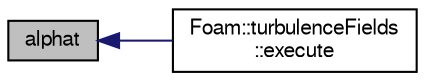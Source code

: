 digraph "alphat"
{
  bgcolor="transparent";
  edge [fontname="FreeSans",fontsize="10",labelfontname="FreeSans",labelfontsize="10"];
  node [fontname="FreeSans",fontsize="10",shape=record];
  rankdir="LR";
  Node1 [label="alphat",height=0.2,width=0.4,color="black", fillcolor="grey75", style="filled" fontcolor="black"];
  Node1 -> Node2 [dir="back",color="midnightblue",fontsize="10",style="solid",fontname="FreeSans"];
  Node2 [label="Foam::turbulenceFields\l::execute",height=0.2,width=0.4,color="black",URL="$a02621.html#a61af3e60b94ae3e748f6fbac1e794af7",tooltip="Execute, currently does nothing. "];
}
